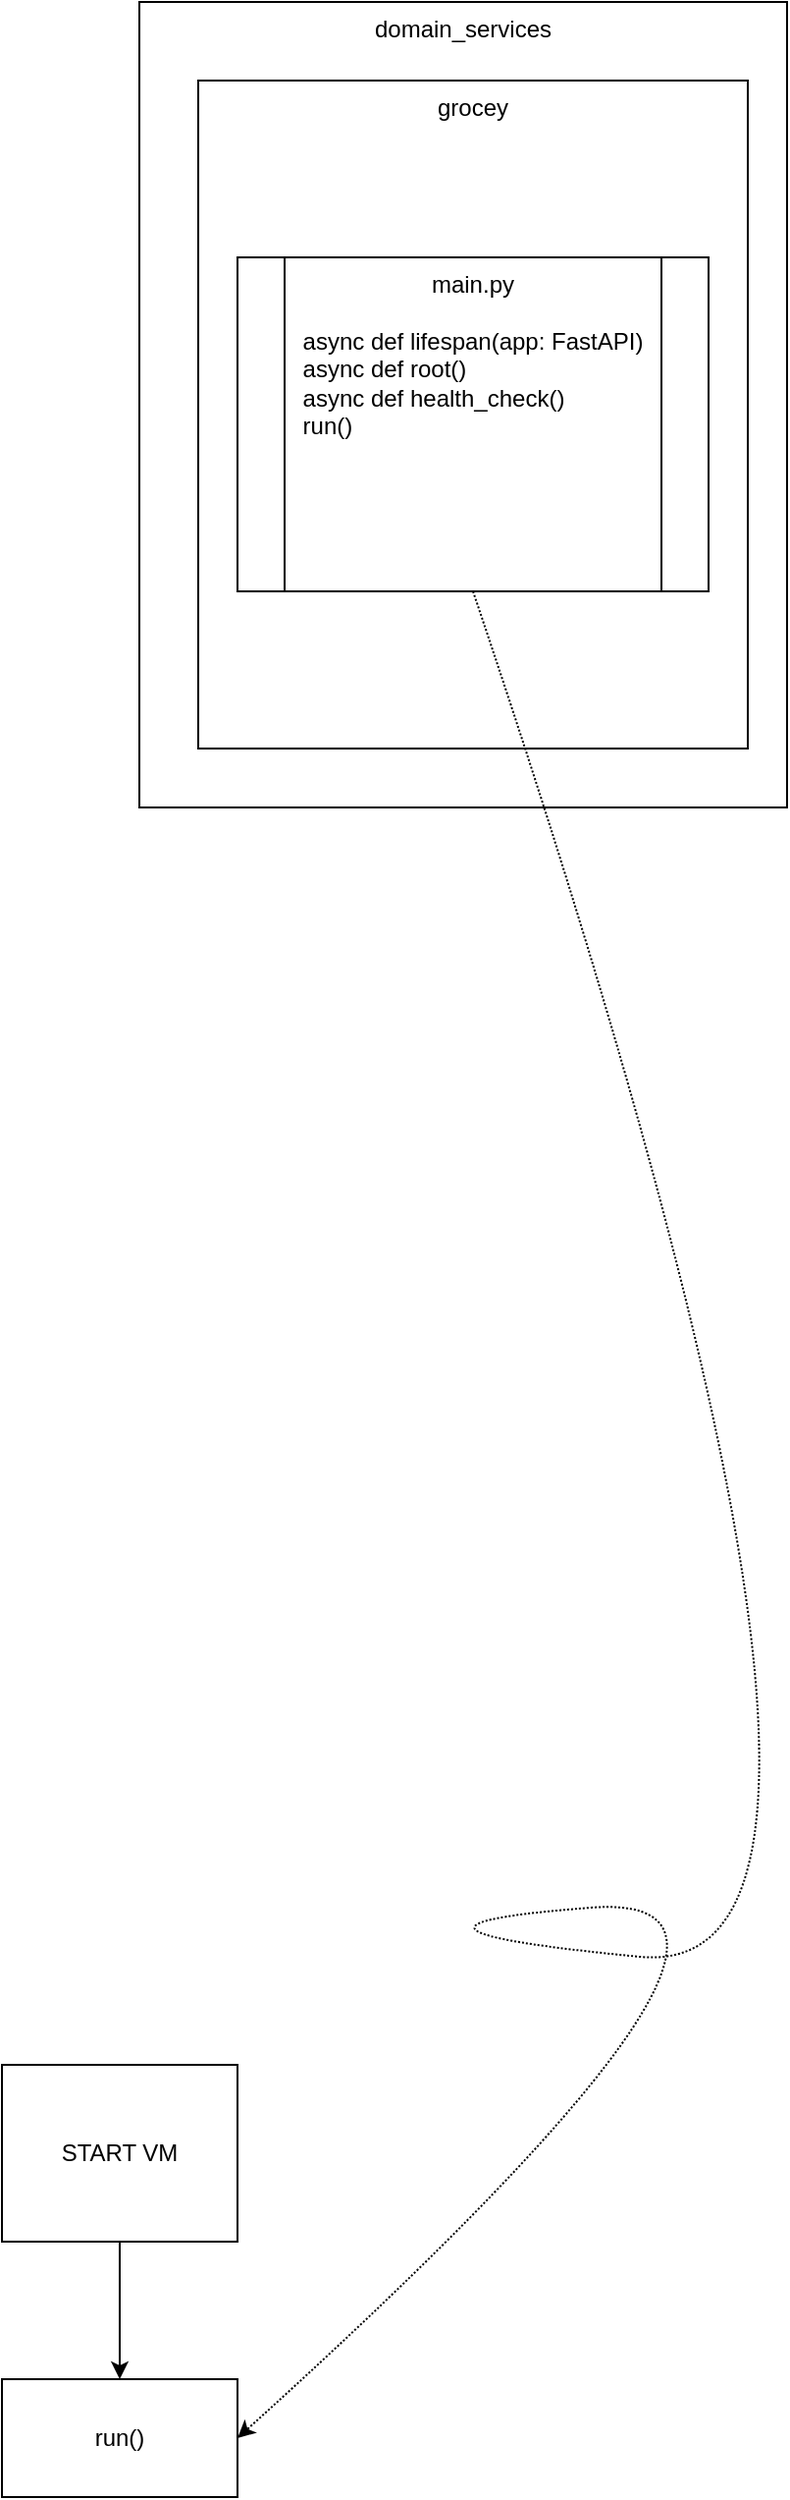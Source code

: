 <mxfile version="28.2.1">
  <diagram name="Page-1" id="I0afBMO-idtST2Y_pSwd">
    <mxGraphModel dx="2350" dy="2748" grid="1" gridSize="10" guides="1" tooltips="1" connect="1" arrows="1" fold="1" page="1" pageScale="1" pageWidth="850" pageHeight="1100" math="0" shadow="0">
      <root>
        <mxCell id="0" />
        <mxCell id="1" parent="0" />
        <mxCell id="a80E-mtoE3ijMtIfiYb4-1" value="&lt;div&gt;START VM&lt;/div&gt;" style="rounded=0;whiteSpace=wrap;html=1;" parent="1" vertex="1">
          <mxGeometry x="40" width="120" height="90" as="geometry" />
        </mxCell>
        <mxCell id="a80E-mtoE3ijMtIfiYb4-2" value="run()" style="rounded=0;whiteSpace=wrap;html=1;" parent="1" vertex="1">
          <mxGeometry x="40" y="160" width="120" height="60" as="geometry" />
        </mxCell>
        <mxCell id="a80E-mtoE3ijMtIfiYb4-4" value="domain_services" style="rounded=0;whiteSpace=wrap;html=1;verticalAlign=top;" parent="1" vertex="1">
          <mxGeometry x="110" y="-1050" width="330" height="410" as="geometry" />
        </mxCell>
        <mxCell id="a80E-mtoE3ijMtIfiYb4-6" value="grocey" style="rounded=0;whiteSpace=wrap;html=1;verticalAlign=top;" parent="1" vertex="1">
          <mxGeometry x="140" y="-1010" width="280" height="340" as="geometry" />
        </mxCell>
        <mxCell id="a80E-mtoE3ijMtIfiYb4-8" value="&lt;div&gt;main.py&lt;/div&gt;&lt;br&gt;&lt;div align=&quot;left&quot;&gt;async def lifespan(app: FastAPI)&lt;/div&gt;&lt;div align=&quot;left&quot;&gt;async def root()&lt;/div&gt;&lt;div align=&quot;left&quot;&gt;async def health_check()&lt;/div&gt;&lt;div&gt;&lt;div align=&quot;left&quot;&gt;run()&lt;/div&gt;&lt;br&gt;&lt;/div&gt;" style="shape=process;whiteSpace=wrap;html=1;backgroundOutline=1;verticalAlign=top;" parent="1" vertex="1">
          <mxGeometry x="160" y="-920" width="240" height="170" as="geometry" />
        </mxCell>
        <mxCell id="GN04v9BuYIrZinfYvERa-1" value="" style="curved=1;endArrow=classic;html=1;rounded=0;exitX=0.5;exitY=1;exitDx=0;exitDy=0;entryX=1;entryY=0.5;entryDx=0;entryDy=0;dashed=1;dashPattern=1 1;" edge="1" parent="1" source="a80E-mtoE3ijMtIfiYb4-8" target="a80E-mtoE3ijMtIfiYb4-2">
          <mxGeometry width="50" height="50" relative="1" as="geometry">
            <mxPoint x="470" y="-40" as="sourcePoint" />
            <mxPoint x="520" y="-90" as="targetPoint" />
            <Array as="points">
              <mxPoint x="520" y="-40" />
              <mxPoint x="210" y="-70" />
              <mxPoint x="470" y="-90" />
            </Array>
          </mxGeometry>
        </mxCell>
        <mxCell id="GN04v9BuYIrZinfYvERa-2" value="" style="endArrow=classic;html=1;rounded=0;exitX=0.5;exitY=1;exitDx=0;exitDy=0;entryX=0.5;entryY=0;entryDx=0;entryDy=0;" edge="1" parent="1" source="a80E-mtoE3ijMtIfiYb4-1" target="a80E-mtoE3ijMtIfiYb4-2">
          <mxGeometry width="50" height="50" relative="1" as="geometry">
            <mxPoint x="610" y="-20" as="sourcePoint" />
            <mxPoint x="660" y="-70" as="targetPoint" />
          </mxGeometry>
        </mxCell>
      </root>
    </mxGraphModel>
  </diagram>
</mxfile>
